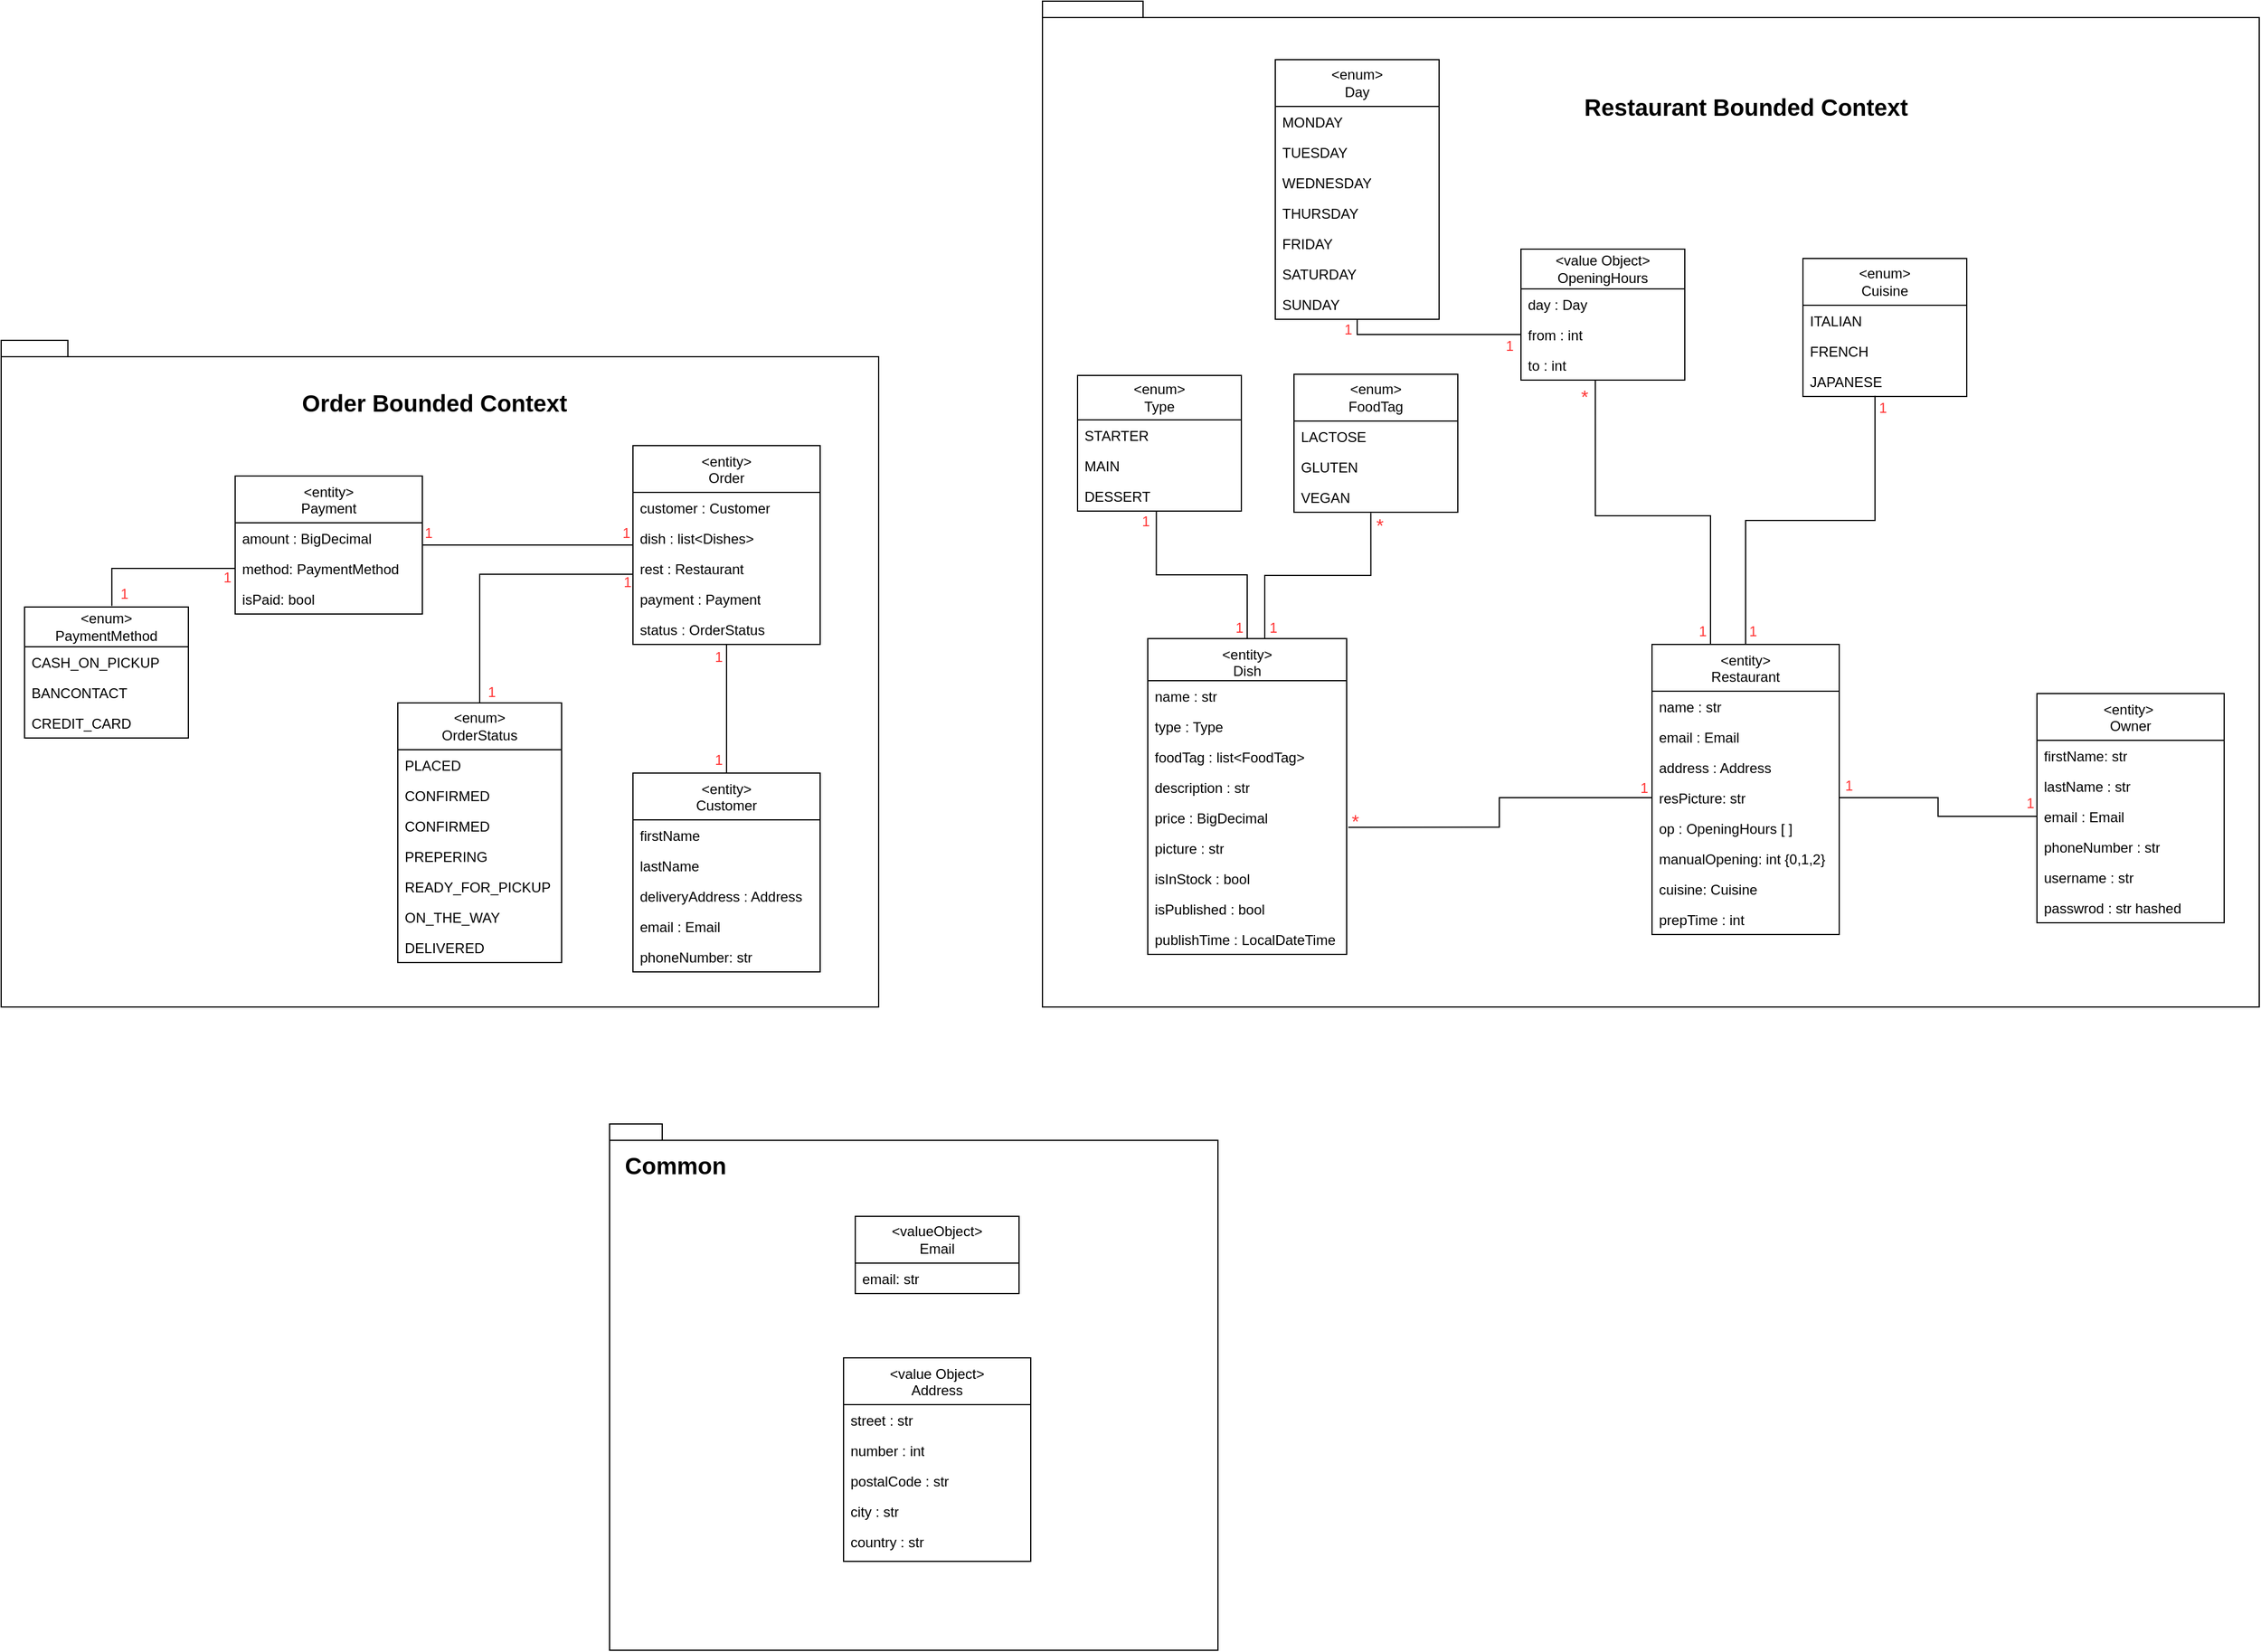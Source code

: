 <mxfile version="28.2.3">
  <diagram id="C5RBs43oDa-KdzZeNtuy" name="Page-1">
    <mxGraphModel grid="1" page="1" gridSize="10" guides="1" tooltips="1" connect="1" arrows="1" fold="1" pageScale="1" pageWidth="827" pageHeight="1169" math="0" shadow="0">
      <root>
        <mxCell id="WIyWlLk6GJQsqaUBKTNV-0" />
        <mxCell id="WIyWlLk6GJQsqaUBKTNV-1" parent="WIyWlLk6GJQsqaUBKTNV-0" />
        <mxCell id="JiV4VgbK0WCKA3MByyDp-150" value="" style="shape=folder;fontStyle=1;spacingTop=10;tabWidth=40;tabHeight=14;tabPosition=left;html=1;whiteSpace=wrap;" vertex="1" parent="WIyWlLk6GJQsqaUBKTNV-1">
          <mxGeometry x="-40" y="530" width="750" height="570" as="geometry" />
        </mxCell>
        <mxCell id="JiV4VgbK0WCKA3MByyDp-102" value="" style="shape=folder;fontStyle=1;spacingTop=10;tabWidth=40;tabHeight=14;tabPosition=left;html=1;whiteSpace=wrap;" vertex="1" parent="WIyWlLk6GJQsqaUBKTNV-1">
          <mxGeometry x="850" y="240" width="1040" height="860" as="geometry" />
        </mxCell>
        <mxCell id="JiV4VgbK0WCKA3MByyDp-95" value="" style="shape=folder;fontStyle=1;spacingTop=10;tabWidth=40;tabHeight=14;tabPosition=left;html=1;whiteSpace=wrap;" vertex="1" parent="WIyWlLk6GJQsqaUBKTNV-1">
          <mxGeometry x="480" y="1200" width="520" height="450" as="geometry" />
        </mxCell>
        <mxCell id="JiV4VgbK0WCKA3MByyDp-82" value="&amp;lt;valueObject&lt;span style=&quot;background-color: initial;&quot;&gt;&amp;gt;&lt;/span&gt;&lt;div&gt;&lt;span style=&quot;background-color: initial;&quot;&gt;Email&lt;/span&gt;&lt;/div&gt;" style="swimlane;fontStyle=0;childLayout=stackLayout;horizontal=1;startSize=40;fillColor=none;horizontalStack=0;resizeParent=1;resizeParentMax=0;resizeLast=0;collapsible=1;marginBottom=0;whiteSpace=wrap;html=1;" vertex="1" parent="WIyWlLk6GJQsqaUBKTNV-1">
          <mxGeometry x="690" y="1279" width="140" height="66" as="geometry" />
        </mxCell>
        <mxCell id="JiV4VgbK0WCKA3MByyDp-83" value="email: str" style="text;strokeColor=none;fillColor=none;align=left;verticalAlign=top;spacingLeft=4;spacingRight=4;overflow=hidden;rotatable=0;points=[[0,0.5],[1,0.5]];portConstraint=eastwest;whiteSpace=wrap;html=1;" vertex="1" parent="JiV4VgbK0WCKA3MByyDp-82">
          <mxGeometry y="40" width="140" height="26" as="geometry" />
        </mxCell>
        <mxCell id="JiV4VgbK0WCKA3MByyDp-28" value="&lt;value Object&gt;&#xa;Address" style="swimlane;fontStyle=0;align=center;verticalAlign=top;childLayout=stackLayout;horizontal=1;startSize=40;horizontalStack=0;resizeParent=1;resizeLast=0;collapsible=1;marginBottom=0;rounded=0;shadow=0;strokeWidth=1;" vertex="1" parent="WIyWlLk6GJQsqaUBKTNV-1">
          <mxGeometry x="680" y="1400" width="160" height="174" as="geometry">
            <mxRectangle x="550" y="140" width="160" height="26" as="alternateBounds" />
          </mxGeometry>
        </mxCell>
        <mxCell id="JiV4VgbK0WCKA3MByyDp-29" value="street : str" style="text;align=left;verticalAlign=top;spacingLeft=4;spacingRight=4;overflow=hidden;rotatable=0;points=[[0,0.5],[1,0.5]];portConstraint=eastwest;rounded=0;shadow=0;html=0;" vertex="1" parent="JiV4VgbK0WCKA3MByyDp-28">
          <mxGeometry y="40" width="160" height="26" as="geometry" />
        </mxCell>
        <mxCell id="JiV4VgbK0WCKA3MByyDp-30" value="number : int" style="text;strokeColor=none;fillColor=none;align=left;verticalAlign=top;spacingLeft=4;spacingRight=4;overflow=hidden;rotatable=0;points=[[0,0.5],[1,0.5]];portConstraint=eastwest;whiteSpace=wrap;html=1;" vertex="1" parent="JiV4VgbK0WCKA3MByyDp-28">
          <mxGeometry y="66" width="160" height="26" as="geometry" />
        </mxCell>
        <mxCell id="JiV4VgbK0WCKA3MByyDp-31" value="postalCode : str" style="text;strokeColor=none;fillColor=none;align=left;verticalAlign=top;spacingLeft=4;spacingRight=4;overflow=hidden;rotatable=0;points=[[0,0.5],[1,0.5]];portConstraint=eastwest;whiteSpace=wrap;html=1;" vertex="1" parent="JiV4VgbK0WCKA3MByyDp-28">
          <mxGeometry y="92" width="160" height="26" as="geometry" />
        </mxCell>
        <mxCell id="JiV4VgbK0WCKA3MByyDp-32" value="city : str" style="text;strokeColor=none;fillColor=none;align=left;verticalAlign=top;spacingLeft=4;spacingRight=4;overflow=hidden;rotatable=0;points=[[0,0.5],[1,0.5]];portConstraint=eastwest;whiteSpace=wrap;html=1;" vertex="1" parent="JiV4VgbK0WCKA3MByyDp-28">
          <mxGeometry y="118" width="160" height="26" as="geometry" />
        </mxCell>
        <mxCell id="JiV4VgbK0WCKA3MByyDp-33" value="country : str" style="text;strokeColor=none;fillColor=none;align=left;verticalAlign=top;spacingLeft=4;spacingRight=4;overflow=hidden;rotatable=0;points=[[0,0.5],[1,0.5]];portConstraint=eastwest;whiteSpace=wrap;html=1;" vertex="1" parent="JiV4VgbK0WCKA3MByyDp-28">
          <mxGeometry y="144" width="160" height="30" as="geometry" />
        </mxCell>
        <mxCell id="JiV4VgbK0WCKA3MByyDp-97" value="&lt;font style=&quot;font-size: 20px;&quot;&gt;&lt;b style=&quot;&quot;&gt;Common&lt;/b&gt;&lt;/font&gt;" style="text;html=1;align=center;verticalAlign=middle;resizable=0;points=[];autosize=1;strokeColor=none;fillColor=none;" vertex="1" parent="WIyWlLk6GJQsqaUBKTNV-1">
          <mxGeometry x="481" y="1215" width="110" height="40" as="geometry" />
        </mxCell>
        <mxCell id="JiV4VgbK0WCKA3MByyDp-104" value="&lt;entity&gt;&#xa;Order&#xa;" style="swimlane;fontStyle=0;align=center;verticalAlign=top;childLayout=stackLayout;horizontal=1;startSize=40;horizontalStack=0;resizeParent=1;resizeLast=0;collapsible=1;marginBottom=0;rounded=0;shadow=0;strokeWidth=1;" vertex="1" parent="WIyWlLk6GJQsqaUBKTNV-1">
          <mxGeometry x="500" y="620" width="160" height="170" as="geometry">
            <mxRectangle x="550" y="140" width="160" height="26" as="alternateBounds" />
          </mxGeometry>
        </mxCell>
        <mxCell id="JiV4VgbK0WCKA3MByyDp-105" value="customer : Customer" style="text;strokeColor=none;fillColor=none;align=left;verticalAlign=top;spacingLeft=4;spacingRight=4;overflow=hidden;rotatable=0;points=[[0,0.5],[1,0.5]];portConstraint=eastwest;whiteSpace=wrap;html=1;" vertex="1" parent="JiV4VgbK0WCKA3MByyDp-104">
          <mxGeometry y="40" width="160" height="26" as="geometry" />
        </mxCell>
        <mxCell id="JiV4VgbK0WCKA3MByyDp-106" value="dish : list&amp;lt;Dishes&amp;gt;" style="text;strokeColor=none;fillColor=none;align=left;verticalAlign=top;spacingLeft=4;spacingRight=4;overflow=hidden;rotatable=0;points=[[0,0.5],[1,0.5]];portConstraint=eastwest;whiteSpace=wrap;html=1;" vertex="1" parent="JiV4VgbK0WCKA3MByyDp-104">
          <mxGeometry y="66" width="160" height="26" as="geometry" />
        </mxCell>
        <mxCell id="JiV4VgbK0WCKA3MByyDp-107" value="rest : Restaurant" style="text;strokeColor=none;fillColor=none;align=left;verticalAlign=top;spacingLeft=4;spacingRight=4;overflow=hidden;rotatable=0;points=[[0,0.5],[1,0.5]];portConstraint=eastwest;whiteSpace=wrap;html=1;" vertex="1" parent="JiV4VgbK0WCKA3MByyDp-104">
          <mxGeometry y="92" width="160" height="26" as="geometry" />
        </mxCell>
        <mxCell id="JiV4VgbK0WCKA3MByyDp-108" value="payment : Payment" style="text;strokeColor=none;fillColor=none;align=left;verticalAlign=top;spacingLeft=4;spacingRight=4;overflow=hidden;rotatable=0;points=[[0,0.5],[1,0.5]];portConstraint=eastwest;whiteSpace=wrap;html=1;" vertex="1" parent="JiV4VgbK0WCKA3MByyDp-104">
          <mxGeometry y="118" width="160" height="26" as="geometry" />
        </mxCell>
        <mxCell id="JiV4VgbK0WCKA3MByyDp-109" value="status : OrderStatus" style="text;strokeColor=none;fillColor=none;align=left;verticalAlign=top;spacingLeft=4;spacingRight=4;overflow=hidden;rotatable=0;points=[[0,0.5],[1,0.5]];portConstraint=eastwest;whiteSpace=wrap;html=1;" vertex="1" parent="JiV4VgbK0WCKA3MByyDp-104">
          <mxGeometry y="144" width="160" height="26" as="geometry" />
        </mxCell>
        <mxCell id="JiV4VgbK0WCKA3MByyDp-110" value="&lt;entity&gt;&#xa;Customer" style="swimlane;fontStyle=0;align=center;verticalAlign=top;childLayout=stackLayout;horizontal=1;startSize=40;horizontalStack=0;resizeParent=1;resizeLast=0;collapsible=1;marginBottom=0;rounded=0;shadow=0;strokeWidth=1;" vertex="1" parent="WIyWlLk6GJQsqaUBKTNV-1">
          <mxGeometry x="500" y="900" width="160" height="170" as="geometry">
            <mxRectangle x="550" y="140" width="160" height="26" as="alternateBounds" />
          </mxGeometry>
        </mxCell>
        <mxCell id="JiV4VgbK0WCKA3MByyDp-111" value="firstName" style="text;strokeColor=none;fillColor=none;align=left;verticalAlign=top;spacingLeft=4;spacingRight=4;overflow=hidden;rotatable=0;points=[[0,0.5],[1,0.5]];portConstraint=eastwest;whiteSpace=wrap;html=1;" vertex="1" parent="JiV4VgbK0WCKA3MByyDp-110">
          <mxGeometry y="40" width="160" height="26" as="geometry" />
        </mxCell>
        <mxCell id="JiV4VgbK0WCKA3MByyDp-112" value="lastName" style="text;strokeColor=none;fillColor=none;align=left;verticalAlign=top;spacingLeft=4;spacingRight=4;overflow=hidden;rotatable=0;points=[[0,0.5],[1,0.5]];portConstraint=eastwest;whiteSpace=wrap;html=1;" vertex="1" parent="JiV4VgbK0WCKA3MByyDp-110">
          <mxGeometry y="66" width="160" height="26" as="geometry" />
        </mxCell>
        <mxCell id="JiV4VgbK0WCKA3MByyDp-113" value="deliveryAddress : Address" style="text;strokeColor=none;fillColor=none;align=left;verticalAlign=top;spacingLeft=4;spacingRight=4;overflow=hidden;rotatable=0;points=[[0,0.5],[1,0.5]];portConstraint=eastwest;whiteSpace=wrap;html=1;" vertex="1" parent="JiV4VgbK0WCKA3MByyDp-110">
          <mxGeometry y="92" width="160" height="26" as="geometry" />
        </mxCell>
        <mxCell id="JiV4VgbK0WCKA3MByyDp-114" value="email : Email" style="text;strokeColor=none;fillColor=none;align=left;verticalAlign=top;spacingLeft=4;spacingRight=4;overflow=hidden;rotatable=0;points=[[0,0.5],[1,0.5]];portConstraint=eastwest;whiteSpace=wrap;html=1;" vertex="1" parent="JiV4VgbK0WCKA3MByyDp-110">
          <mxGeometry y="118" width="160" height="26" as="geometry" />
        </mxCell>
        <mxCell id="JiV4VgbK0WCKA3MByyDp-115" value="phoneNumber: str" style="text;strokeColor=none;fillColor=none;align=left;verticalAlign=top;spacingLeft=4;spacingRight=4;overflow=hidden;rotatable=0;points=[[0,0.5],[1,0.5]];portConstraint=eastwest;whiteSpace=wrap;html=1;" vertex="1" parent="JiV4VgbK0WCKA3MByyDp-110">
          <mxGeometry y="144" width="160" height="26" as="geometry" />
        </mxCell>
        <mxCell id="JiV4VgbK0WCKA3MByyDp-116" value="&lt;entity&gt;&#xa;Payment" style="swimlane;fontStyle=0;align=center;verticalAlign=top;childLayout=stackLayout;horizontal=1;startSize=40;horizontalStack=0;resizeParent=1;resizeLast=0;collapsible=1;marginBottom=0;rounded=0;shadow=0;strokeWidth=1;" vertex="1" parent="WIyWlLk6GJQsqaUBKTNV-1">
          <mxGeometry x="160" y="646" width="160" height="118" as="geometry">
            <mxRectangle x="550" y="140" width="160" height="26" as="alternateBounds" />
          </mxGeometry>
        </mxCell>
        <mxCell id="JiV4VgbK0WCKA3MByyDp-117" value="amount : BigDecimal" style="text;strokeColor=none;fillColor=none;align=left;verticalAlign=top;spacingLeft=4;spacingRight=4;overflow=hidden;rotatable=0;points=[[0,0.5],[1,0.5]];portConstraint=eastwest;whiteSpace=wrap;html=1;" vertex="1" parent="JiV4VgbK0WCKA3MByyDp-116">
          <mxGeometry y="40" width="160" height="26" as="geometry" />
        </mxCell>
        <mxCell id="JiV4VgbK0WCKA3MByyDp-118" value="method: PaymentMethod" style="text;strokeColor=none;fillColor=none;align=left;verticalAlign=top;spacingLeft=4;spacingRight=4;overflow=hidden;rotatable=0;points=[[0,0.5],[1,0.5]];portConstraint=eastwest;whiteSpace=wrap;html=1;" vertex="1" parent="JiV4VgbK0WCKA3MByyDp-116">
          <mxGeometry y="66" width="160" height="26" as="geometry" />
        </mxCell>
        <mxCell id="JiV4VgbK0WCKA3MByyDp-119" value="isPaid: bool" style="text;strokeColor=none;fillColor=none;align=left;verticalAlign=top;spacingLeft=4;spacingRight=4;overflow=hidden;rotatable=0;points=[[0,0.5],[1,0.5]];portConstraint=eastwest;whiteSpace=wrap;html=1;" vertex="1" parent="JiV4VgbK0WCKA3MByyDp-116">
          <mxGeometry y="92" width="160" height="26" as="geometry" />
        </mxCell>
        <mxCell id="JiV4VgbK0WCKA3MByyDp-120" value="" style="endArrow=none;html=1;rounded=0;entryX=0;entryY=0.5;entryDx=0;entryDy=0;exitX=1;exitY=0.5;exitDx=0;exitDy=0;edgeStyle=orthogonalEdgeStyle;" edge="1" parent="WIyWlLk6GJQsqaUBKTNV-1" source="JiV4VgbK0WCKA3MByyDp-116" target="JiV4VgbK0WCKA3MByyDp-104">
          <mxGeometry width="50" height="50" relative="1" as="geometry">
            <mxPoint x="340" y="680" as="sourcePoint" />
            <mxPoint x="390" y="630" as="targetPoint" />
          </mxGeometry>
        </mxCell>
        <mxCell id="JiV4VgbK0WCKA3MByyDp-121" value="" style="endArrow=none;html=1;rounded=0;entryX=0.5;entryY=1;entryDx=0;entryDy=0;exitX=0.5;exitY=0;exitDx=0;exitDy=0;edgeStyle=orthogonalEdgeStyle;" edge="1" parent="WIyWlLk6GJQsqaUBKTNV-1" source="JiV4VgbK0WCKA3MByyDp-110" target="JiV4VgbK0WCKA3MByyDp-104">
          <mxGeometry width="50" height="50" relative="1" as="geometry">
            <mxPoint x="340" y="680" as="sourcePoint" />
            <mxPoint x="390" y="630" as="targetPoint" />
          </mxGeometry>
        </mxCell>
        <mxCell id="JiV4VgbK0WCKA3MByyDp-125" value="&amp;lt;enum&amp;gt;&lt;div&gt;OrderStatus&lt;/div&gt;" style="swimlane;fontStyle=0;childLayout=stackLayout;horizontal=1;startSize=40;fillColor=none;horizontalStack=0;resizeParent=1;resizeParentMax=0;resizeLast=0;collapsible=1;marginBottom=0;whiteSpace=wrap;html=1;" vertex="1" parent="WIyWlLk6GJQsqaUBKTNV-1">
          <mxGeometry x="299" y="840" width="140" height="222" as="geometry" />
        </mxCell>
        <mxCell id="JiV4VgbK0WCKA3MByyDp-126" value="PLACED" style="text;strokeColor=none;fillColor=none;align=left;verticalAlign=top;spacingLeft=4;spacingRight=4;overflow=hidden;rotatable=0;points=[[0,0.5],[1,0.5]];portConstraint=eastwest;whiteSpace=wrap;html=1;" vertex="1" parent="JiV4VgbK0WCKA3MByyDp-125">
          <mxGeometry y="40" width="140" height="26" as="geometry" />
        </mxCell>
        <mxCell id="JiV4VgbK0WCKA3MByyDp-127" value="CONFIRMED" style="text;strokeColor=none;fillColor=none;align=left;verticalAlign=top;spacingLeft=4;spacingRight=4;overflow=hidden;rotatable=0;points=[[0,0.5],[1,0.5]];portConstraint=eastwest;whiteSpace=wrap;html=1;" vertex="1" parent="JiV4VgbK0WCKA3MByyDp-125">
          <mxGeometry y="66" width="140" height="26" as="geometry" />
        </mxCell>
        <mxCell id="JiV4VgbK0WCKA3MByyDp-128" value="CONFIRMED" style="text;strokeColor=none;fillColor=none;align=left;verticalAlign=top;spacingLeft=4;spacingRight=4;overflow=hidden;rotatable=0;points=[[0,0.5],[1,0.5]];portConstraint=eastwest;whiteSpace=wrap;html=1;" vertex="1" parent="JiV4VgbK0WCKA3MByyDp-125">
          <mxGeometry y="92" width="140" height="26" as="geometry" />
        </mxCell>
        <mxCell id="JiV4VgbK0WCKA3MByyDp-129" value="PREPERING" style="text;strokeColor=none;fillColor=none;align=left;verticalAlign=top;spacingLeft=4;spacingRight=4;overflow=hidden;rotatable=0;points=[[0,0.5],[1,0.5]];portConstraint=eastwest;whiteSpace=wrap;html=1;" vertex="1" parent="JiV4VgbK0WCKA3MByyDp-125">
          <mxGeometry y="118" width="140" height="26" as="geometry" />
        </mxCell>
        <mxCell id="JiV4VgbK0WCKA3MByyDp-130" value="READY_FOR_PICKUP" style="text;strokeColor=none;fillColor=none;align=left;verticalAlign=top;spacingLeft=4;spacingRight=4;overflow=hidden;rotatable=0;points=[[0,0.5],[1,0.5]];portConstraint=eastwest;whiteSpace=wrap;html=1;" vertex="1" parent="JiV4VgbK0WCKA3MByyDp-125">
          <mxGeometry y="144" width="140" height="26" as="geometry" />
        </mxCell>
        <mxCell id="JiV4VgbK0WCKA3MByyDp-131" value="ON_THE_WAY" style="text;strokeColor=none;fillColor=none;align=left;verticalAlign=top;spacingLeft=4;spacingRight=4;overflow=hidden;rotatable=0;points=[[0,0.5],[1,0.5]];portConstraint=eastwest;whiteSpace=wrap;html=1;" vertex="1" parent="JiV4VgbK0WCKA3MByyDp-125">
          <mxGeometry y="170" width="140" height="26" as="geometry" />
        </mxCell>
        <mxCell id="JiV4VgbK0WCKA3MByyDp-132" value="DELIVERED" style="text;strokeColor=none;fillColor=none;align=left;verticalAlign=top;spacingLeft=4;spacingRight=4;overflow=hidden;rotatable=0;points=[[0,0.5],[1,0.5]];portConstraint=eastwest;whiteSpace=wrap;html=1;" vertex="1" parent="JiV4VgbK0WCKA3MByyDp-125">
          <mxGeometry y="196" width="140" height="26" as="geometry" />
        </mxCell>
        <mxCell id="JiV4VgbK0WCKA3MByyDp-133" value="" style="endArrow=none;html=1;rounded=0;exitX=0.5;exitY=0;exitDx=0;exitDy=0;entryX=0;entryY=0.5;entryDx=0;entryDy=0;edgeStyle=orthogonalEdgeStyle;" edge="1" parent="WIyWlLk6GJQsqaUBKTNV-1" source="JiV4VgbK0WCKA3MByyDp-125" target="JiV4VgbK0WCKA3MByyDp-106">
          <mxGeometry width="50" height="50" relative="1" as="geometry">
            <mxPoint x="490" y="780" as="sourcePoint" />
            <mxPoint x="540" y="730" as="targetPoint" />
            <Array as="points">
              <mxPoint x="369" y="730" />
              <mxPoint x="500" y="730" />
            </Array>
          </mxGeometry>
        </mxCell>
        <mxCell id="JiV4VgbK0WCKA3MByyDp-136" value="&lt;font color=&quot;#ff3333&quot;&gt;1&lt;/font&gt;" style="text;html=1;align=center;verticalAlign=middle;resizable=0;points=[];autosize=1;strokeColor=none;fillColor=none;" vertex="1" parent="WIyWlLk6GJQsqaUBKTNV-1">
          <mxGeometry x="310" y="680" width="30" height="30" as="geometry" />
        </mxCell>
        <mxCell id="JiV4VgbK0WCKA3MByyDp-137" value="&lt;font color=&quot;#ff3333&quot;&gt;1&lt;/font&gt;" style="text;html=1;align=center;verticalAlign=middle;resizable=0;points=[];autosize=1;strokeColor=none;fillColor=none;" vertex="1" parent="WIyWlLk6GJQsqaUBKTNV-1">
          <mxGeometry x="479" y="680" width="30" height="30" as="geometry" />
        </mxCell>
        <mxCell id="JiV4VgbK0WCKA3MByyDp-138" value="&lt;font color=&quot;#ff3333&quot;&gt;1&lt;/font&gt;" style="text;html=1;align=center;verticalAlign=middle;resizable=0;points=[];autosize=1;strokeColor=none;fillColor=none;" vertex="1" parent="WIyWlLk6GJQsqaUBKTNV-1">
          <mxGeometry x="558" y="786" width="30" height="30" as="geometry" />
        </mxCell>
        <mxCell id="JiV4VgbK0WCKA3MByyDp-139" value="&lt;font color=&quot;#ff3333&quot;&gt;1&lt;/font&gt;" style="text;html=1;align=center;verticalAlign=middle;resizable=0;points=[];autosize=1;strokeColor=none;fillColor=none;" vertex="1" parent="WIyWlLk6GJQsqaUBKTNV-1">
          <mxGeometry x="558" y="874" width="30" height="30" as="geometry" />
        </mxCell>
        <mxCell id="JiV4VgbK0WCKA3MByyDp-140" value="&lt;font color=&quot;#ff3333&quot;&gt;1&lt;/font&gt;" style="text;html=1;align=center;verticalAlign=middle;resizable=0;points=[];autosize=1;strokeColor=none;fillColor=none;" vertex="1" parent="WIyWlLk6GJQsqaUBKTNV-1">
          <mxGeometry x="480" y="722" width="30" height="30" as="geometry" />
        </mxCell>
        <mxCell id="JiV4VgbK0WCKA3MByyDp-141" value="&lt;font color=&quot;#ff3333&quot;&gt;1&lt;/font&gt;" style="text;html=1;align=center;verticalAlign=middle;resizable=0;points=[];autosize=1;strokeColor=none;fillColor=none;" vertex="1" parent="WIyWlLk6GJQsqaUBKTNV-1">
          <mxGeometry x="364" y="816" width="30" height="30" as="geometry" />
        </mxCell>
        <mxCell id="JiV4VgbK0WCKA3MByyDp-142" value="&lt;span style=&quot;text-align: left;&quot;&gt;&amp;lt;enum&amp;gt;&lt;/span&gt;&lt;div&gt;&lt;span style=&quot;text-align: left;&quot;&gt;PaymentMethod&lt;/span&gt;&lt;/div&gt;" style="swimlane;fontStyle=0;childLayout=stackLayout;horizontal=1;startSize=34;fillColor=none;horizontalStack=0;resizeParent=1;resizeParentMax=0;resizeLast=0;collapsible=1;marginBottom=0;whiteSpace=wrap;html=1;" vertex="1" parent="WIyWlLk6GJQsqaUBKTNV-1">
          <mxGeometry x="-20" y="758" width="140" height="112" as="geometry" />
        </mxCell>
        <mxCell id="JiV4VgbK0WCKA3MByyDp-143" value="CASH_ON_PICKUP" style="text;strokeColor=none;fillColor=none;align=left;verticalAlign=top;spacingLeft=4;spacingRight=4;overflow=hidden;rotatable=0;points=[[0,0.5],[1,0.5]];portConstraint=eastwest;whiteSpace=wrap;html=1;" vertex="1" parent="JiV4VgbK0WCKA3MByyDp-142">
          <mxGeometry y="34" width="140" height="26" as="geometry" />
        </mxCell>
        <mxCell id="JiV4VgbK0WCKA3MByyDp-144" value="BANCONTACT" style="text;strokeColor=none;fillColor=none;align=left;verticalAlign=top;spacingLeft=4;spacingRight=4;overflow=hidden;rotatable=0;points=[[0,0.5],[1,0.5]];portConstraint=eastwest;whiteSpace=wrap;html=1;" vertex="1" parent="JiV4VgbK0WCKA3MByyDp-142">
          <mxGeometry y="60" width="140" height="26" as="geometry" />
        </mxCell>
        <mxCell id="JiV4VgbK0WCKA3MByyDp-145" value="CREDIT_CARD" style="text;strokeColor=none;fillColor=none;align=left;verticalAlign=top;spacingLeft=4;spacingRight=4;overflow=hidden;rotatable=0;points=[[0,0.5],[1,0.5]];portConstraint=eastwest;whiteSpace=wrap;html=1;" vertex="1" parent="JiV4VgbK0WCKA3MByyDp-142">
          <mxGeometry y="86" width="140" height="26" as="geometry" />
        </mxCell>
        <mxCell id="JiV4VgbK0WCKA3MByyDp-146" value="" style="endArrow=none;html=1;rounded=0;exitX=0.533;exitY=-0.008;exitDx=0;exitDy=0;exitPerimeter=0;entryX=0;entryY=0.5;entryDx=0;entryDy=0;edgeStyle=orthogonalEdgeStyle;" edge="1" parent="WIyWlLk6GJQsqaUBKTNV-1" source="JiV4VgbK0WCKA3MByyDp-142" target="JiV4VgbK0WCKA3MByyDp-118">
          <mxGeometry width="50" height="50" relative="1" as="geometry">
            <mxPoint x="40" y="730" as="sourcePoint" />
            <mxPoint x="90" y="680" as="targetPoint" />
          </mxGeometry>
        </mxCell>
        <mxCell id="JiV4VgbK0WCKA3MByyDp-147" value="&lt;font color=&quot;#ff3333&quot;&gt;1&lt;/font&gt;" style="text;html=1;align=center;verticalAlign=middle;resizable=0;points=[];autosize=1;strokeColor=none;fillColor=none;" vertex="1" parent="WIyWlLk6GJQsqaUBKTNV-1">
          <mxGeometry x="138" y="718" width="30" height="30" as="geometry" />
        </mxCell>
        <mxCell id="JiV4VgbK0WCKA3MByyDp-148" value="&lt;font color=&quot;#ff3333&quot;&gt;1&lt;/font&gt;" style="text;html=1;align=center;verticalAlign=middle;resizable=0;points=[];autosize=1;strokeColor=none;fillColor=none;" vertex="1" parent="WIyWlLk6GJQsqaUBKTNV-1">
          <mxGeometry x="50" y="732" width="30" height="30" as="geometry" />
        </mxCell>
        <mxCell id="JiV4VgbK0WCKA3MByyDp-151" value="&lt;font style=&quot;font-size: 20px;&quot;&gt;&lt;b&gt;Order Bounded Context&lt;/b&gt;&lt;/font&gt;" style="text;html=1;align=center;verticalAlign=middle;resizable=0;points=[];autosize=1;strokeColor=none;fillColor=none;" vertex="1" parent="WIyWlLk6GJQsqaUBKTNV-1">
          <mxGeometry x="205" y="563" width="250" height="40" as="geometry" />
        </mxCell>
        <mxCell id="JiV4VgbK0WCKA3MByyDp-196" value="&lt;entity&gt; &#xa;Owner" style="swimlane;fontStyle=0;align=center;verticalAlign=top;childLayout=stackLayout;horizontal=1;startSize=40;horizontalStack=0;resizeParent=1;resizeLast=0;collapsible=1;marginBottom=0;rounded=0;shadow=0;strokeWidth=1;" vertex="1" parent="WIyWlLk6GJQsqaUBKTNV-1">
          <mxGeometry x="1700" y="832" width="160" height="196" as="geometry">
            <mxRectangle x="42" y="406" width="160" height="26" as="alternateBounds" />
          </mxGeometry>
        </mxCell>
        <mxCell id="JiV4VgbK0WCKA3MByyDp-197" value="firstName: str" style="text;strokeColor=none;fillColor=none;align=left;verticalAlign=top;spacingLeft=4;spacingRight=4;overflow=hidden;rotatable=0;points=[[0,0.5],[1,0.5]];portConstraint=eastwest;whiteSpace=wrap;html=1;" vertex="1" parent="JiV4VgbK0WCKA3MByyDp-196">
          <mxGeometry y="40" width="160" height="26" as="geometry" />
        </mxCell>
        <mxCell id="JiV4VgbK0WCKA3MByyDp-198" value="lastName : str" style="text;strokeColor=none;fillColor=none;align=left;verticalAlign=top;spacingLeft=4;spacingRight=4;overflow=hidden;rotatable=0;points=[[0,0.5],[1,0.5]];portConstraint=eastwest;whiteSpace=wrap;html=1;" vertex="1" parent="JiV4VgbK0WCKA3MByyDp-196">
          <mxGeometry y="66" width="160" height="26" as="geometry" />
        </mxCell>
        <mxCell id="JiV4VgbK0WCKA3MByyDp-199" value="email : Email" style="text;strokeColor=none;fillColor=none;align=left;verticalAlign=top;spacingLeft=4;spacingRight=4;overflow=hidden;rotatable=0;points=[[0,0.5],[1,0.5]];portConstraint=eastwest;whiteSpace=wrap;html=1;" vertex="1" parent="JiV4VgbK0WCKA3MByyDp-196">
          <mxGeometry y="92" width="160" height="26" as="geometry" />
        </mxCell>
        <mxCell id="JiV4VgbK0WCKA3MByyDp-200" value="phoneNumber : str" style="text;strokeColor=none;fillColor=none;align=left;verticalAlign=top;spacingLeft=4;spacingRight=4;overflow=hidden;rotatable=0;points=[[0,0.5],[1,0.5]];portConstraint=eastwest;whiteSpace=wrap;html=1;" vertex="1" parent="JiV4VgbK0WCKA3MByyDp-196">
          <mxGeometry y="118" width="160" height="26" as="geometry" />
        </mxCell>
        <mxCell id="JiV4VgbK0WCKA3MByyDp-201" value="username : str" style="text;strokeColor=none;fillColor=none;align=left;verticalAlign=top;spacingLeft=4;spacingRight=4;overflow=hidden;rotatable=0;points=[[0,0.5],[1,0.5]];portConstraint=eastwest;whiteSpace=wrap;html=1;" vertex="1" parent="JiV4VgbK0WCKA3MByyDp-196">
          <mxGeometry y="144" width="160" height="26" as="geometry" />
        </mxCell>
        <mxCell id="JiV4VgbK0WCKA3MByyDp-202" value="passwrod : str hashed" style="text;strokeColor=none;fillColor=none;align=left;verticalAlign=top;spacingLeft=4;spacingRight=4;overflow=hidden;rotatable=0;points=[[0,0.5],[1,0.5]];portConstraint=eastwest;whiteSpace=wrap;html=1;" vertex="1" parent="JiV4VgbK0WCKA3MByyDp-196">
          <mxGeometry y="170" width="160" height="26" as="geometry" />
        </mxCell>
        <mxCell id="JiV4VgbK0WCKA3MByyDp-209" value="" style="endArrow=none;html=1;rounded=0;entryX=0;entryY=0.5;entryDx=0;entryDy=0;exitX=1;exitY=0.5;exitDx=0;exitDy=0;edgeStyle=orthogonalEdgeStyle;" edge="1" parent="WIyWlLk6GJQsqaUBKTNV-1" source="JiV4VgbK0WCKA3MByyDp-11" target="JiV4VgbK0WCKA3MByyDp-199">
          <mxGeometry width="50" height="50" relative="1" as="geometry">
            <mxPoint x="1559" y="789" as="sourcePoint" />
            <mxPoint x="1689" y="789" as="targetPoint" />
          </mxGeometry>
        </mxCell>
        <mxCell id="JiV4VgbK0WCKA3MByyDp-267" value="&lt;entity&gt;&#xa;Dish" style="swimlane;fontStyle=0;align=center;verticalAlign=top;childLayout=stackLayout;horizontal=1;startSize=36;horizontalStack=0;resizeParent=1;resizeLast=0;collapsible=1;marginBottom=0;rounded=0;shadow=0;strokeWidth=1;" vertex="1" parent="WIyWlLk6GJQsqaUBKTNV-1">
          <mxGeometry x="940" y="785" width="170" height="270" as="geometry">
            <mxRectangle x="550" y="140" width="160" height="26" as="alternateBounds" />
          </mxGeometry>
        </mxCell>
        <mxCell id="JiV4VgbK0WCKA3MByyDp-268" value="name : str" style="text;strokeColor=none;fillColor=none;align=left;verticalAlign=top;spacingLeft=4;spacingRight=4;overflow=hidden;rotatable=0;points=[[0,0.5],[1,0.5]];portConstraint=eastwest;whiteSpace=wrap;html=1;" vertex="1" parent="JiV4VgbK0WCKA3MByyDp-267">
          <mxGeometry y="36" width="170" height="26" as="geometry" />
        </mxCell>
        <mxCell id="JiV4VgbK0WCKA3MByyDp-269" value="type : Type" style="text;strokeColor=none;fillColor=none;align=left;verticalAlign=top;spacingLeft=4;spacingRight=4;overflow=hidden;rotatable=0;points=[[0,0.5],[1,0.5]];portConstraint=eastwest;whiteSpace=wrap;html=1;" vertex="1" parent="JiV4VgbK0WCKA3MByyDp-267">
          <mxGeometry y="62" width="170" height="26" as="geometry" />
        </mxCell>
        <mxCell id="JiV4VgbK0WCKA3MByyDp-270" value="foodTag : list&amp;lt;FoodTag&amp;gt;" style="text;strokeColor=none;fillColor=none;align=left;verticalAlign=top;spacingLeft=4;spacingRight=4;overflow=hidden;rotatable=0;points=[[0,0.5],[1,0.5]];portConstraint=eastwest;whiteSpace=wrap;html=1;" vertex="1" parent="JiV4VgbK0WCKA3MByyDp-267">
          <mxGeometry y="88" width="170" height="26" as="geometry" />
        </mxCell>
        <mxCell id="JiV4VgbK0WCKA3MByyDp-271" value="description : str" style="text;strokeColor=none;fillColor=none;align=left;verticalAlign=top;spacingLeft=4;spacingRight=4;overflow=hidden;rotatable=0;points=[[0,0.5],[1,0.5]];portConstraint=eastwest;whiteSpace=wrap;html=1;" vertex="1" parent="JiV4VgbK0WCKA3MByyDp-267">
          <mxGeometry y="114" width="170" height="26" as="geometry" />
        </mxCell>
        <mxCell id="JiV4VgbK0WCKA3MByyDp-272" value="price : BigDecimal" style="text;strokeColor=none;fillColor=none;align=left;verticalAlign=top;spacingLeft=4;spacingRight=4;overflow=hidden;rotatable=0;points=[[0,0.5],[1,0.5]];portConstraint=eastwest;whiteSpace=wrap;html=1;" vertex="1" parent="JiV4VgbK0WCKA3MByyDp-267">
          <mxGeometry y="140" width="170" height="26" as="geometry" />
        </mxCell>
        <mxCell id="JiV4VgbK0WCKA3MByyDp-273" value="picture : str" style="text;strokeColor=none;fillColor=none;align=left;verticalAlign=top;spacingLeft=4;spacingRight=4;overflow=hidden;rotatable=0;points=[[0,0.5],[1,0.5]];portConstraint=eastwest;whiteSpace=wrap;html=1;" vertex="1" parent="JiV4VgbK0WCKA3MByyDp-267">
          <mxGeometry y="166" width="170" height="26" as="geometry" />
        </mxCell>
        <mxCell id="JiV4VgbK0WCKA3MByyDp-274" value="isInStock : bool" style="text;strokeColor=none;fillColor=none;align=left;verticalAlign=top;spacingLeft=4;spacingRight=4;overflow=hidden;rotatable=0;points=[[0,0.5],[1,0.5]];portConstraint=eastwest;whiteSpace=wrap;html=1;" vertex="1" parent="JiV4VgbK0WCKA3MByyDp-267">
          <mxGeometry y="192" width="170" height="26" as="geometry" />
        </mxCell>
        <mxCell id="JiV4VgbK0WCKA3MByyDp-275" value="isPublished : bool" style="text;strokeColor=none;fillColor=none;align=left;verticalAlign=top;spacingLeft=4;spacingRight=4;overflow=hidden;rotatable=0;points=[[0,0.5],[1,0.5]];portConstraint=eastwest;whiteSpace=wrap;html=1;" vertex="1" parent="JiV4VgbK0WCKA3MByyDp-267">
          <mxGeometry y="218" width="170" height="26" as="geometry" />
        </mxCell>
        <mxCell id="JiV4VgbK0WCKA3MByyDp-276" value="publishTime : LocalDateTime" style="text;strokeColor=none;fillColor=none;align=left;verticalAlign=top;spacingLeft=4;spacingRight=4;overflow=hidden;rotatable=0;points=[[0,0.5],[1,0.5]];portConstraint=eastwest;whiteSpace=wrap;html=1;" vertex="1" parent="JiV4VgbK0WCKA3MByyDp-267">
          <mxGeometry y="244" width="170" height="26" as="geometry" />
        </mxCell>
        <mxCell id="JiV4VgbK0WCKA3MByyDp-278" value="&amp;lt;enum&amp;gt;&lt;br&gt;Type" style="swimlane;fontStyle=0;childLayout=stackLayout;horizontal=1;startSize=38;fillColor=none;horizontalStack=0;resizeParent=1;resizeParentMax=0;resizeLast=0;collapsible=1;marginBottom=0;whiteSpace=wrap;html=1;" vertex="1" parent="WIyWlLk6GJQsqaUBKTNV-1">
          <mxGeometry x="880" y="560" width="140" height="116" as="geometry" />
        </mxCell>
        <mxCell id="JiV4VgbK0WCKA3MByyDp-279" value="STARTER" style="text;strokeColor=none;fillColor=none;align=left;verticalAlign=top;spacingLeft=4;spacingRight=4;overflow=hidden;rotatable=0;points=[[0,0.5],[1,0.5]];portConstraint=eastwest;whiteSpace=wrap;html=1;" vertex="1" parent="JiV4VgbK0WCKA3MByyDp-278">
          <mxGeometry y="38" width="140" height="26" as="geometry" />
        </mxCell>
        <mxCell id="JiV4VgbK0WCKA3MByyDp-280" value="MAIN" style="text;strokeColor=none;fillColor=none;align=left;verticalAlign=top;spacingLeft=4;spacingRight=4;overflow=hidden;rotatable=0;points=[[0,0.5],[1,0.5]];portConstraint=eastwest;whiteSpace=wrap;html=1;" vertex="1" parent="JiV4VgbK0WCKA3MByyDp-278">
          <mxGeometry y="64" width="140" height="26" as="geometry" />
        </mxCell>
        <mxCell id="JiV4VgbK0WCKA3MByyDp-281" value="DESSERT" style="text;strokeColor=none;fillColor=none;align=left;verticalAlign=top;spacingLeft=4;spacingRight=4;overflow=hidden;rotatable=0;points=[[0,0.5],[1,0.5]];portConstraint=eastwest;whiteSpace=wrap;html=1;" vertex="1" parent="JiV4VgbK0WCKA3MByyDp-278">
          <mxGeometry y="90" width="140" height="26" as="geometry" />
        </mxCell>
        <mxCell id="JiV4VgbK0WCKA3MByyDp-282" value="&amp;lt;enum&amp;gt;&lt;div&gt;FoodTag&lt;/div&gt;" style="swimlane;fontStyle=0;childLayout=stackLayout;horizontal=1;startSize=40;fillColor=none;horizontalStack=0;resizeParent=1;resizeParentMax=0;resizeLast=0;collapsible=1;marginBottom=0;whiteSpace=wrap;html=1;" vertex="1" parent="WIyWlLk6GJQsqaUBKTNV-1">
          <mxGeometry x="1065" y="559" width="140" height="118" as="geometry" />
        </mxCell>
        <mxCell id="JiV4VgbK0WCKA3MByyDp-283" value="LACTOSE" style="text;strokeColor=none;fillColor=none;align=left;verticalAlign=top;spacingLeft=4;spacingRight=4;overflow=hidden;rotatable=0;points=[[0,0.5],[1,0.5]];portConstraint=eastwest;whiteSpace=wrap;html=1;" vertex="1" parent="JiV4VgbK0WCKA3MByyDp-282">
          <mxGeometry y="40" width="140" height="26" as="geometry" />
        </mxCell>
        <mxCell id="JiV4VgbK0WCKA3MByyDp-284" value="GLUTEN" style="text;strokeColor=none;fillColor=none;align=left;verticalAlign=top;spacingLeft=4;spacingRight=4;overflow=hidden;rotatable=0;points=[[0,0.5],[1,0.5]];portConstraint=eastwest;whiteSpace=wrap;html=1;" vertex="1" parent="JiV4VgbK0WCKA3MByyDp-282">
          <mxGeometry y="66" width="140" height="26" as="geometry" />
        </mxCell>
        <mxCell id="JiV4VgbK0WCKA3MByyDp-285" value="VEGAN" style="text;strokeColor=none;fillColor=none;align=left;verticalAlign=top;spacingLeft=4;spacingRight=4;overflow=hidden;rotatable=0;points=[[0,0.5],[1,0.5]];portConstraint=eastwest;whiteSpace=wrap;html=1;" vertex="1" parent="JiV4VgbK0WCKA3MByyDp-282">
          <mxGeometry y="92" width="140" height="26" as="geometry" />
        </mxCell>
        <mxCell id="JiV4VgbK0WCKA3MByyDp-286" value="" style="endArrow=none;html=1;rounded=0;entryX=0.481;entryY=0.987;entryDx=0;entryDy=0;entryPerimeter=0;exitX=0.5;exitY=0;exitDx=0;exitDy=0;edgeStyle=orthogonalEdgeStyle;" edge="1" parent="WIyWlLk6GJQsqaUBKTNV-1" source="JiV4VgbK0WCKA3MByyDp-267" target="JiV4VgbK0WCKA3MByyDp-281">
          <mxGeometry width="50" height="50" relative="1" as="geometry">
            <mxPoint x="1157" y="690" as="sourcePoint" />
            <mxPoint x="1207" y="640" as="targetPoint" />
          </mxGeometry>
        </mxCell>
        <mxCell id="JiV4VgbK0WCKA3MByyDp-287" value="" style="endArrow=none;html=1;rounded=0;exitX=0.5;exitY=0;exitDx=0;exitDy=0;entryX=0.469;entryY=1.026;entryDx=0;entryDy=0;edgeStyle=orthogonalEdgeStyle;entryPerimeter=0;" edge="1" parent="WIyWlLk6GJQsqaUBKTNV-1" source="JiV4VgbK0WCKA3MByyDp-267" target="JiV4VgbK0WCKA3MByyDp-285">
          <mxGeometry width="50" height="50" relative="1" as="geometry">
            <mxPoint x="1127" y="960" as="sourcePoint" />
            <mxPoint x="1177" y="910" as="targetPoint" />
            <Array as="points">
              <mxPoint x="1040" y="785" />
              <mxPoint x="1040" y="731" />
              <mxPoint x="1131" y="731" />
            </Array>
          </mxGeometry>
        </mxCell>
        <mxCell id="JiV4VgbK0WCKA3MByyDp-288" value="&lt;font color=&quot;#ff3333&quot;&gt;1&lt;/font&gt;" style="text;html=1;align=center;verticalAlign=middle;resizable=0;points=[];autosize=1;strokeColor=none;fillColor=none;" vertex="1" parent="WIyWlLk6GJQsqaUBKTNV-1">
          <mxGeometry x="1349" y="898" width="30" height="30" as="geometry" />
        </mxCell>
        <mxCell id="JiV4VgbK0WCKA3MByyDp-290" value="&lt;font color=&quot;#ff3333&quot;&gt;1&lt;/font&gt;" style="text;html=1;align=center;verticalAlign=middle;resizable=0;points=[];autosize=1;strokeColor=none;fillColor=none;" vertex="1" parent="WIyWlLk6GJQsqaUBKTNV-1">
          <mxGeometry x="1003" y="761" width="30" height="30" as="geometry" />
        </mxCell>
        <mxCell id="JiV4VgbK0WCKA3MByyDp-291" value="&lt;font color=&quot;#ff3333&quot;&gt;1&lt;/font&gt;" style="text;html=1;align=center;verticalAlign=middle;resizable=0;points=[];autosize=1;strokeColor=none;fillColor=none;" vertex="1" parent="WIyWlLk6GJQsqaUBKTNV-1">
          <mxGeometry x="923" y="670" width="30" height="30" as="geometry" />
        </mxCell>
        <mxCell id="JiV4VgbK0WCKA3MByyDp-292" value="&lt;font color=&quot;#ff3333&quot;&gt;1&lt;/font&gt;" style="text;html=1;align=center;verticalAlign=middle;resizable=0;points=[];autosize=1;strokeColor=none;fillColor=none;" vertex="1" parent="WIyWlLk6GJQsqaUBKTNV-1">
          <mxGeometry x="1032" y="761" width="30" height="30" as="geometry" />
        </mxCell>
        <mxCell id="JiV4VgbK0WCKA3MByyDp-305" value="" style="endArrow=none;html=1;rounded=0;entryX=0;entryY=0.5;entryDx=0;entryDy=0;exitX=1.008;exitY=0.821;exitDx=0;exitDy=0;exitPerimeter=0;edgeStyle=orthogonalEdgeStyle;" edge="1" parent="WIyWlLk6GJQsqaUBKTNV-1" source="JiV4VgbK0WCKA3MByyDp-272" target="JiV4VgbK0WCKA3MByyDp-11">
          <mxGeometry width="50" height="50" relative="1" as="geometry">
            <mxPoint x="1000" y="790" as="sourcePoint" />
            <mxPoint x="1050" y="740" as="targetPoint" />
          </mxGeometry>
        </mxCell>
        <mxCell id="JiV4VgbK0WCKA3MByyDp-7" value="&lt;entity&gt;&#xa;Restaurant" style="swimlane;fontStyle=0;align=center;verticalAlign=top;childLayout=stackLayout;horizontal=1;startSize=40;horizontalStack=0;resizeParent=1;resizeLast=0;collapsible=1;marginBottom=0;rounded=0;shadow=0;strokeWidth=1;" vertex="1" parent="WIyWlLk6GJQsqaUBKTNV-1">
          <mxGeometry x="1371" y="790" width="160" height="248" as="geometry">
            <mxRectangle x="550" y="140" width="160" height="26" as="alternateBounds" />
          </mxGeometry>
        </mxCell>
        <mxCell id="JiV4VgbK0WCKA3MByyDp-8" value="name : str" style="text;align=left;verticalAlign=top;spacingLeft=4;spacingRight=4;overflow=hidden;rotatable=0;points=[[0,0.5],[1,0.5]];portConstraint=eastwest;rounded=0;shadow=0;html=0;" vertex="1" parent="JiV4VgbK0WCKA3MByyDp-7">
          <mxGeometry y="40" width="160" height="26" as="geometry" />
        </mxCell>
        <mxCell id="JiV4VgbK0WCKA3MByyDp-9" value="email : Email" style="text;strokeColor=none;fillColor=none;align=left;verticalAlign=top;spacingLeft=4;spacingRight=4;overflow=hidden;rotatable=0;points=[[0,0.5],[1,0.5]];portConstraint=eastwest;whiteSpace=wrap;html=1;" vertex="1" parent="JiV4VgbK0WCKA3MByyDp-7">
          <mxGeometry y="66" width="160" height="26" as="geometry" />
        </mxCell>
        <mxCell id="JiV4VgbK0WCKA3MByyDp-10" value="address : Address" style="text;strokeColor=none;fillColor=none;align=left;verticalAlign=top;spacingLeft=4;spacingRight=4;overflow=hidden;rotatable=0;points=[[0,0.5],[1,0.5]];portConstraint=eastwest;whiteSpace=wrap;html=1;" vertex="1" parent="JiV4VgbK0WCKA3MByyDp-7">
          <mxGeometry y="92" width="160" height="26" as="geometry" />
        </mxCell>
        <mxCell id="JiV4VgbK0WCKA3MByyDp-11" value="resPicture: str" style="text;strokeColor=none;fillColor=none;align=left;verticalAlign=top;spacingLeft=4;spacingRight=4;overflow=hidden;rotatable=0;points=[[0,0.5],[1,0.5]];portConstraint=eastwest;whiteSpace=wrap;html=1;" vertex="1" parent="JiV4VgbK0WCKA3MByyDp-7">
          <mxGeometry y="118" width="160" height="26" as="geometry" />
        </mxCell>
        <mxCell id="JiV4VgbK0WCKA3MByyDp-12" value="op : OpeningHours [ ]" style="text;strokeColor=none;fillColor=none;align=left;verticalAlign=top;spacingLeft=4;spacingRight=4;overflow=hidden;rotatable=0;points=[[0,0.5],[1,0.5]];portConstraint=eastwest;whiteSpace=wrap;html=1;" vertex="1" parent="JiV4VgbK0WCKA3MByyDp-7">
          <mxGeometry y="144" width="160" height="26" as="geometry" />
        </mxCell>
        <mxCell id="JiV4VgbK0WCKA3MByyDp-13" value="manualOpening: int {0,1,2}" style="text;strokeColor=none;fillColor=none;align=left;verticalAlign=top;spacingLeft=4;spacingRight=4;overflow=hidden;rotatable=0;points=[[0,0.5],[1,0.5]];portConstraint=eastwest;whiteSpace=wrap;html=1;" vertex="1" parent="JiV4VgbK0WCKA3MByyDp-7">
          <mxGeometry y="170" width="160" height="26" as="geometry" />
        </mxCell>
        <mxCell id="JiV4VgbK0WCKA3MByyDp-14" value="cuisine:&amp;nbsp;&lt;span style=&quot;text-align: center;&quot;&gt;Cuisine&lt;/span&gt;" style="text;strokeColor=none;fillColor=none;align=left;verticalAlign=top;spacingLeft=4;spacingRight=4;overflow=hidden;rotatable=0;points=[[0,0.5],[1,0.5]];portConstraint=eastwest;whiteSpace=wrap;html=1;" vertex="1" parent="JiV4VgbK0WCKA3MByyDp-7">
          <mxGeometry y="196" width="160" height="26" as="geometry" />
        </mxCell>
        <mxCell id="JiV4VgbK0WCKA3MByyDp-15" value="prepTime : int" style="text;strokeColor=none;fillColor=none;align=left;verticalAlign=top;spacingLeft=4;spacingRight=4;overflow=hidden;rotatable=0;points=[[0,0.5],[1,0.5]];portConstraint=eastwest;whiteSpace=wrap;html=1;" vertex="1" parent="JiV4VgbK0WCKA3MByyDp-7">
          <mxGeometry y="222" width="160" height="26" as="geometry" />
        </mxCell>
        <mxCell id="JiV4VgbK0WCKA3MByyDp-35" value="&amp;lt;enum&amp;gt;&lt;div&gt;Cuisine&lt;/div&gt;" style="swimlane;fontStyle=0;childLayout=stackLayout;horizontal=1;startSize=40;fillColor=none;horizontalStack=0;resizeParent=1;resizeParentMax=0;resizeLast=0;collapsible=1;marginBottom=0;whiteSpace=wrap;html=1;" vertex="1" parent="WIyWlLk6GJQsqaUBKTNV-1">
          <mxGeometry x="1500" y="460" width="140" height="118" as="geometry" />
        </mxCell>
        <mxCell id="JiV4VgbK0WCKA3MByyDp-36" value="ITALIAN" style="text;strokeColor=none;fillColor=none;align=left;verticalAlign=top;spacingLeft=4;spacingRight=4;overflow=hidden;rotatable=0;points=[[0,0.5],[1,0.5]];portConstraint=eastwest;whiteSpace=wrap;html=1;" vertex="1" parent="JiV4VgbK0WCKA3MByyDp-35">
          <mxGeometry y="40" width="140" height="26" as="geometry" />
        </mxCell>
        <mxCell id="JiV4VgbK0WCKA3MByyDp-37" value="FRENCH" style="text;strokeColor=none;fillColor=none;align=left;verticalAlign=top;spacingLeft=4;spacingRight=4;overflow=hidden;rotatable=0;points=[[0,0.5],[1,0.5]];portConstraint=eastwest;whiteSpace=wrap;html=1;" vertex="1" parent="JiV4VgbK0WCKA3MByyDp-35">
          <mxGeometry y="66" width="140" height="26" as="geometry" />
        </mxCell>
        <mxCell id="JiV4VgbK0WCKA3MByyDp-38" value="JAPANESE" style="text;strokeColor=none;fillColor=none;align=left;verticalAlign=top;spacingLeft=4;spacingRight=4;overflow=hidden;rotatable=0;points=[[0,0.5],[1,0.5]];portConstraint=eastwest;whiteSpace=wrap;html=1;" vertex="1" parent="JiV4VgbK0WCKA3MByyDp-35">
          <mxGeometry y="92" width="140" height="26" as="geometry" />
        </mxCell>
        <mxCell id="JiV4VgbK0WCKA3MByyDp-40" value="&amp;lt;value Object&amp;gt;&lt;div&gt;OpeningHours&lt;/div&gt;" style="swimlane;fontStyle=0;childLayout=stackLayout;horizontal=1;startSize=34;fillColor=none;horizontalStack=0;resizeParent=1;resizeParentMax=0;resizeLast=0;collapsible=1;marginBottom=0;whiteSpace=wrap;html=1;" vertex="1" parent="WIyWlLk6GJQsqaUBKTNV-1">
          <mxGeometry x="1259" y="452" width="140" height="112" as="geometry" />
        </mxCell>
        <mxCell id="JiV4VgbK0WCKA3MByyDp-41" value="day : Day" style="text;strokeColor=none;fillColor=none;align=left;verticalAlign=top;spacingLeft=4;spacingRight=4;overflow=hidden;rotatable=0;points=[[0,0.5],[1,0.5]];portConstraint=eastwest;whiteSpace=wrap;html=1;" vertex="1" parent="JiV4VgbK0WCKA3MByyDp-40">
          <mxGeometry y="34" width="140" height="26" as="geometry" />
        </mxCell>
        <mxCell id="JiV4VgbK0WCKA3MByyDp-42" value="from : int" style="text;strokeColor=none;fillColor=none;align=left;verticalAlign=top;spacingLeft=4;spacingRight=4;overflow=hidden;rotatable=0;points=[[0,0.5],[1,0.5]];portConstraint=eastwest;whiteSpace=wrap;html=1;" vertex="1" parent="JiV4VgbK0WCKA3MByyDp-40">
          <mxGeometry y="60" width="140" height="26" as="geometry" />
        </mxCell>
        <mxCell id="JiV4VgbK0WCKA3MByyDp-43" value="to : int" style="text;strokeColor=none;fillColor=none;align=left;verticalAlign=top;spacingLeft=4;spacingRight=4;overflow=hidden;rotatable=0;points=[[0,0.5],[1,0.5]];portConstraint=eastwest;whiteSpace=wrap;html=1;" vertex="1" parent="JiV4VgbK0WCKA3MByyDp-40">
          <mxGeometry y="86" width="140" height="26" as="geometry" />
        </mxCell>
        <mxCell id="JiV4VgbK0WCKA3MByyDp-44" value="&amp;lt;enum&amp;gt;&lt;div&gt;Day&lt;/div&gt;" style="swimlane;fontStyle=0;childLayout=stackLayout;horizontal=1;startSize=40;fillColor=none;horizontalStack=0;resizeParent=1;resizeParentMax=0;resizeLast=0;collapsible=1;marginBottom=0;whiteSpace=wrap;html=1;" vertex="1" parent="WIyWlLk6GJQsqaUBKTNV-1">
          <mxGeometry x="1049" y="290" width="140" height="222" as="geometry" />
        </mxCell>
        <mxCell id="JiV4VgbK0WCKA3MByyDp-45" value="MONDAY" style="text;strokeColor=none;fillColor=none;align=left;verticalAlign=top;spacingLeft=4;spacingRight=4;overflow=hidden;rotatable=0;points=[[0,0.5],[1,0.5]];portConstraint=eastwest;whiteSpace=wrap;html=1;" vertex="1" parent="JiV4VgbK0WCKA3MByyDp-44">
          <mxGeometry y="40" width="140" height="26" as="geometry" />
        </mxCell>
        <mxCell id="JiV4VgbK0WCKA3MByyDp-46" value="TUESDAY" style="text;strokeColor=none;fillColor=none;align=left;verticalAlign=top;spacingLeft=4;spacingRight=4;overflow=hidden;rotatable=0;points=[[0,0.5],[1,0.5]];portConstraint=eastwest;whiteSpace=wrap;html=1;" vertex="1" parent="JiV4VgbK0WCKA3MByyDp-44">
          <mxGeometry y="66" width="140" height="26" as="geometry" />
        </mxCell>
        <mxCell id="JiV4VgbK0WCKA3MByyDp-47" value="WEDNESDAY" style="text;strokeColor=none;fillColor=none;align=left;verticalAlign=top;spacingLeft=4;spacingRight=4;overflow=hidden;rotatable=0;points=[[0,0.5],[1,0.5]];portConstraint=eastwest;whiteSpace=wrap;html=1;" vertex="1" parent="JiV4VgbK0WCKA3MByyDp-44">
          <mxGeometry y="92" width="140" height="26" as="geometry" />
        </mxCell>
        <mxCell id="JiV4VgbK0WCKA3MByyDp-48" value="THURSDAY" style="text;strokeColor=none;fillColor=none;align=left;verticalAlign=top;spacingLeft=4;spacingRight=4;overflow=hidden;rotatable=0;points=[[0,0.5],[1,0.5]];portConstraint=eastwest;whiteSpace=wrap;html=1;" vertex="1" parent="JiV4VgbK0WCKA3MByyDp-44">
          <mxGeometry y="118" width="140" height="26" as="geometry" />
        </mxCell>
        <mxCell id="JiV4VgbK0WCKA3MByyDp-49" value="FRIDAY" style="text;strokeColor=none;fillColor=none;align=left;verticalAlign=top;spacingLeft=4;spacingRight=4;overflow=hidden;rotatable=0;points=[[0,0.5],[1,0.5]];portConstraint=eastwest;whiteSpace=wrap;html=1;" vertex="1" parent="JiV4VgbK0WCKA3MByyDp-44">
          <mxGeometry y="144" width="140" height="26" as="geometry" />
        </mxCell>
        <mxCell id="JiV4VgbK0WCKA3MByyDp-50" value="SATURDAY" style="text;strokeColor=none;fillColor=none;align=left;verticalAlign=top;spacingLeft=4;spacingRight=4;overflow=hidden;rotatable=0;points=[[0,0.5],[1,0.5]];portConstraint=eastwest;whiteSpace=wrap;html=1;" vertex="1" parent="JiV4VgbK0WCKA3MByyDp-44">
          <mxGeometry y="170" width="140" height="26" as="geometry" />
        </mxCell>
        <mxCell id="JiV4VgbK0WCKA3MByyDp-51" value="SUNDAY" style="text;strokeColor=none;fillColor=none;align=left;verticalAlign=top;spacingLeft=4;spacingRight=4;overflow=hidden;rotatable=0;points=[[0,0.5],[1,0.5]];portConstraint=eastwest;whiteSpace=wrap;html=1;" vertex="1" parent="JiV4VgbK0WCKA3MByyDp-44">
          <mxGeometry y="196" width="140" height="26" as="geometry" />
        </mxCell>
        <mxCell id="JiV4VgbK0WCKA3MByyDp-52" value="" style="endArrow=none;html=1;rounded=0;entryX=0.5;entryY=1;entryDx=0;entryDy=0;exitX=0;exitY=0.5;exitDx=0;exitDy=0;edgeStyle=orthogonalEdgeStyle;" edge="1" parent="WIyWlLk6GJQsqaUBKTNV-1" source="JiV4VgbK0WCKA3MByyDp-42" target="JiV4VgbK0WCKA3MByyDp-44">
          <mxGeometry width="50" height="50" relative="1" as="geometry">
            <mxPoint x="1109" y="576" as="sourcePoint" />
            <mxPoint x="1159" y="526" as="targetPoint" />
          </mxGeometry>
        </mxCell>
        <mxCell id="JiV4VgbK0WCKA3MByyDp-69" value="&lt;font color=&quot;#ff3333&quot;&gt;1&lt;/font&gt;" style="text;html=1;align=center;verticalAlign=middle;resizable=0;points=[];autosize=1;strokeColor=none;fillColor=none;" vertex="1" parent="WIyWlLk6GJQsqaUBKTNV-1">
          <mxGeometry x="1399" y="764" width="30" height="30" as="geometry" />
        </mxCell>
        <mxCell id="JiV4VgbK0WCKA3MByyDp-70" value="&lt;font style=&quot;font-size: 16px;&quot; color=&quot;#ff3333&quot;&gt;*&lt;/font&gt;" style="text;html=1;align=center;verticalAlign=middle;resizable=0;points=[];autosize=1;strokeColor=none;fillColor=none;" vertex="1" parent="WIyWlLk6GJQsqaUBKTNV-1">
          <mxGeometry x="1298" y="563" width="30" height="30" as="geometry" />
        </mxCell>
        <mxCell id="JiV4VgbK0WCKA3MByyDp-71" value="&lt;font color=&quot;#ff3333&quot;&gt;1&lt;/font&gt;" style="text;html=1;align=center;verticalAlign=middle;resizable=0;points=[];autosize=1;strokeColor=none;fillColor=none;" vertex="1" parent="WIyWlLk6GJQsqaUBKTNV-1">
          <mxGeometry x="1234" y="520" width="30" height="30" as="geometry" />
        </mxCell>
        <mxCell id="JiV4VgbK0WCKA3MByyDp-75" value="&lt;font color=&quot;#ff3333&quot;&gt;1&lt;/font&gt;" style="text;html=1;align=center;verticalAlign=middle;resizable=0;points=[];autosize=1;strokeColor=none;fillColor=none;" vertex="1" parent="WIyWlLk6GJQsqaUBKTNV-1">
          <mxGeometry x="1553" y="573" width="30" height="30" as="geometry" />
        </mxCell>
        <mxCell id="JiV4VgbK0WCKA3MByyDp-76" value="&lt;font color=&quot;#ff3333&quot;&gt;1&lt;/font&gt;" style="text;html=1;align=center;verticalAlign=middle;resizable=0;points=[];autosize=1;strokeColor=none;fillColor=none;" vertex="1" parent="WIyWlLk6GJQsqaUBKTNV-1">
          <mxGeometry x="1442" y="764" width="30" height="30" as="geometry" />
        </mxCell>
        <mxCell id="JiV4VgbK0WCKA3MByyDp-98" value="" style="endArrow=none;html=1;rounded=0;entryX=0.44;entryY=0.976;entryDx=0;entryDy=0;entryPerimeter=0;exitX=0.5;exitY=0;exitDx=0;exitDy=0;edgeStyle=orthogonalEdgeStyle;" edge="1" parent="WIyWlLk6GJQsqaUBKTNV-1" source="JiV4VgbK0WCKA3MByyDp-7" target="JiV4VgbK0WCKA3MByyDp-38">
          <mxGeometry width="50" height="50" relative="1" as="geometry">
            <mxPoint x="1581" y="640" as="sourcePoint" />
            <mxPoint x="1721" y="550" as="targetPoint" />
          </mxGeometry>
        </mxCell>
        <mxCell id="JiV4VgbK0WCKA3MByyDp-99" value="" style="endArrow=none;html=1;rounded=0;entryX=0.454;entryY=0.99;entryDx=0;entryDy=0;entryPerimeter=0;exitX=0.5;exitY=0;exitDx=0;exitDy=0;edgeStyle=orthogonalEdgeStyle;" edge="1" parent="WIyWlLk6GJQsqaUBKTNV-1" source="JiV4VgbK0WCKA3MByyDp-7" target="JiV4VgbK0WCKA3MByyDp-43">
          <mxGeometry width="50" height="50" relative="1" as="geometry">
            <mxPoint x="1291" y="650" as="sourcePoint" />
            <mxPoint x="1341" y="600" as="targetPoint" />
            <Array as="points">
              <mxPoint x="1421" y="790" />
              <mxPoint x="1421" y="680" />
              <mxPoint x="1323" y="680" />
            </Array>
          </mxGeometry>
        </mxCell>
        <mxCell id="JiV4VgbK0WCKA3MByyDp-210" value="&lt;font color=&quot;#ff3333&quot;&gt;1&lt;/font&gt;" style="text;html=1;align=center;verticalAlign=middle;resizable=0;points=[];autosize=1;strokeColor=none;fillColor=none;" vertex="1" parent="WIyWlLk6GJQsqaUBKTNV-1">
          <mxGeometry x="1524" y="896" width="30" height="30" as="geometry" />
        </mxCell>
        <mxCell id="JiV4VgbK0WCKA3MByyDp-211" value="&lt;font color=&quot;#ff3333&quot;&gt;1&lt;/font&gt;" style="text;html=1;align=center;verticalAlign=middle;resizable=0;points=[];autosize=1;strokeColor=none;fillColor=none;" vertex="1" parent="WIyWlLk6GJQsqaUBKTNV-1">
          <mxGeometry x="1679" y="911" width="30" height="30" as="geometry" />
        </mxCell>
        <mxCell id="JiV4VgbK0WCKA3MByyDp-293" value="&lt;font style=&quot;font-size: 16px;&quot; color=&quot;#ff3333&quot;&gt;*&lt;/font&gt;" style="text;html=1;align=center;verticalAlign=middle;resizable=0;points=[];autosize=1;strokeColor=none;fillColor=none;" vertex="1" parent="WIyWlLk6GJQsqaUBKTNV-1">
          <mxGeometry x="1123" y="673" width="30" height="30" as="geometry" />
        </mxCell>
        <mxCell id="JiV4VgbK0WCKA3MByyDp-289" value="&lt;font style=&quot;font-size: 16px;&quot; color=&quot;#ff3333&quot;&gt;*&lt;/font&gt;" style="text;html=1;align=center;verticalAlign=middle;resizable=0;points=[];autosize=1;strokeColor=none;fillColor=none;" vertex="1" parent="WIyWlLk6GJQsqaUBKTNV-1">
          <mxGeometry x="1102" y="926" width="30" height="30" as="geometry" />
        </mxCell>
        <mxCell id="JiV4VgbK0WCKA3MByyDp-306" value="&lt;font color=&quot;#ff3333&quot;&gt;1&lt;/font&gt;" style="text;html=1;align=center;verticalAlign=middle;resizable=0;points=[];autosize=1;strokeColor=none;fillColor=none;" vertex="1" parent="WIyWlLk6GJQsqaUBKTNV-1">
          <mxGeometry x="1096" y="506" width="30" height="30" as="geometry" />
        </mxCell>
        <mxCell id="JiV4VgbK0WCKA3MByyDp-103" value="&lt;font style=&quot;font-size: 20px;&quot;&gt;&lt;b&gt;Restaurant Bounded Context&lt;/b&gt;&lt;/font&gt;" style="text;html=1;align=center;verticalAlign=middle;resizable=0;points=[];autosize=1;strokeColor=none;fillColor=none;" vertex="1" parent="WIyWlLk6GJQsqaUBKTNV-1">
          <mxGeometry x="1301" y="310" width="300" height="40" as="geometry" />
        </mxCell>
      </root>
    </mxGraphModel>
  </diagram>
</mxfile>
